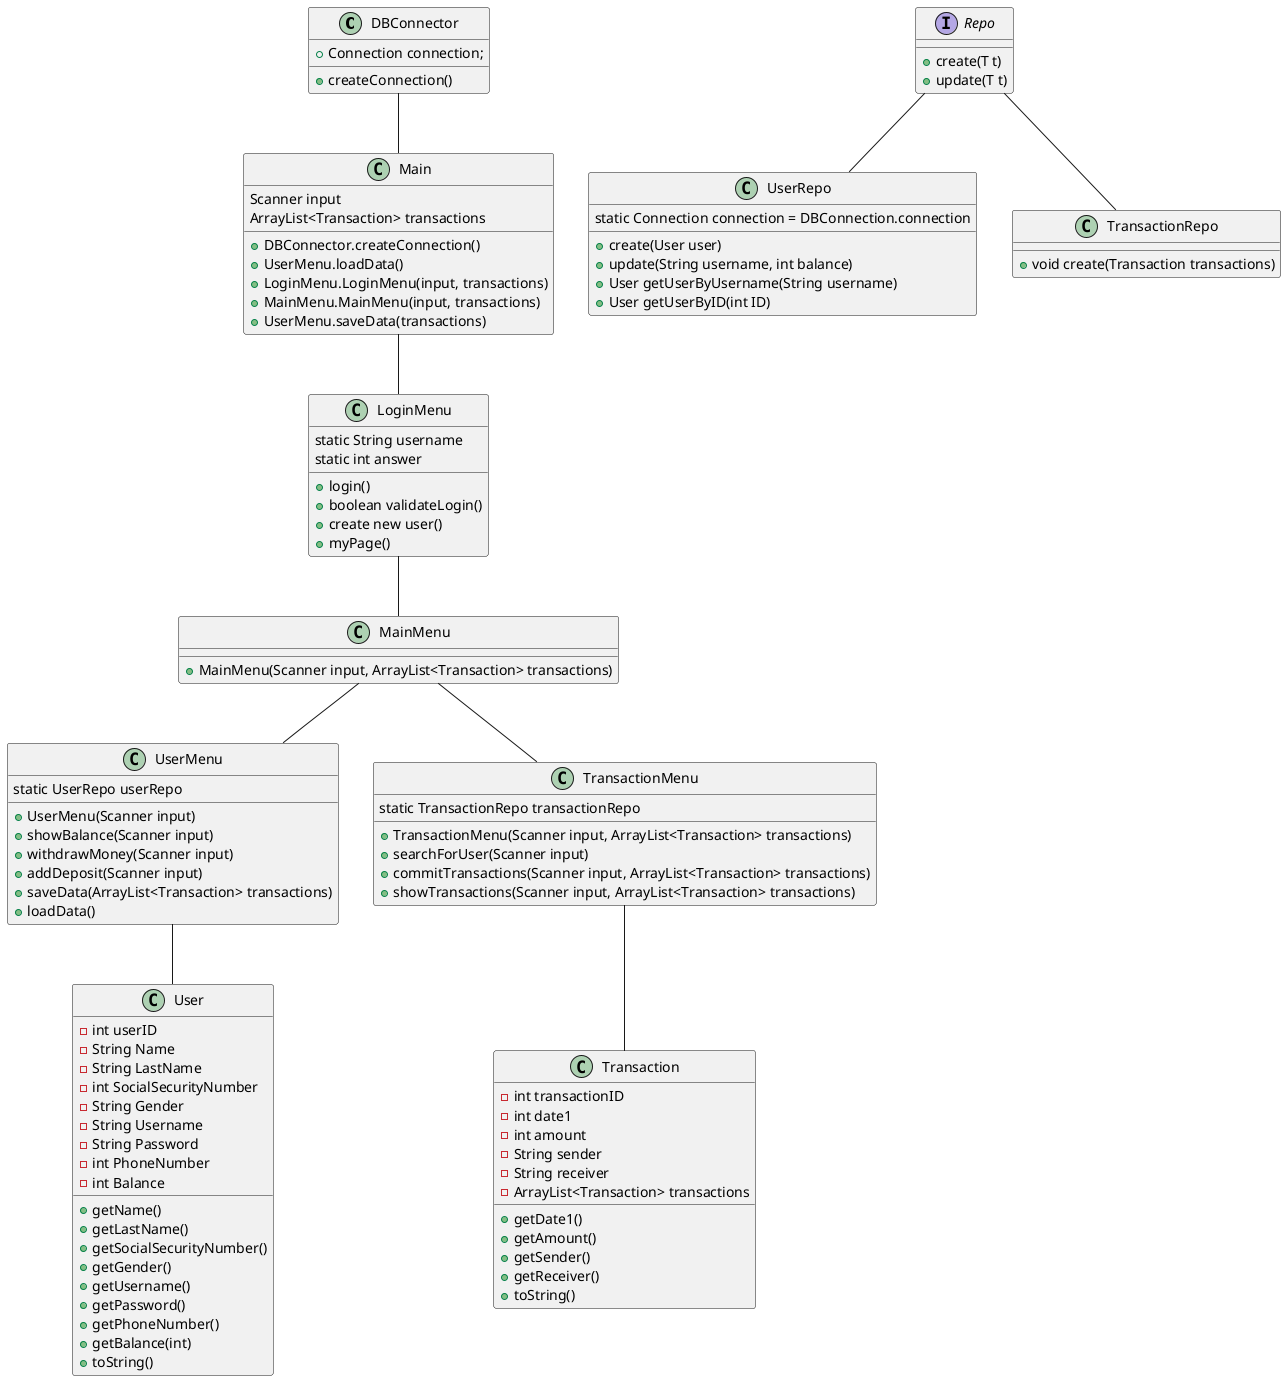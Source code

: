 @startuml

DBConnector -- Main
Main -- LoginMenu
LoginMenu -- MainMenu
MainMenu -- UserMenu
MainMenu -- TransactionMenu
UserMenu -- User
TransactionMenu -- Transaction
Repo -- UserRepo
Repo -- TransactionRepo

class DBConnector {
+ Connection connection;
+ createConnection()
}

class LoginMenu{
 static String username
 static int answer

+ login()
+ boolean validateLogin()
+ create new user()
+ myPage()

}

class Main{
Scanner input
ArrayList<Transaction> transactions

+ DBConnector.createConnection()
+ UserMenu.loadData()
+ LoginMenu.LoginMenu(input, transactions)
+ MainMenu.MainMenu(input, transactions)
+ UserMenu.saveData(transactions)
}

class MainMenu {
+ MainMenu(Scanner input, ArrayList<Transaction> transactions)
}

class UserMenu{
static UserRepo userRepo

+ UserMenu(Scanner input)
+ showBalance(Scanner input)
+ withdrawMoney(Scanner input)
+ addDeposit(Scanner input)
+ saveData(ArrayList<Transaction> transactions)
+ loadData()
}

class TransactionMenu{
static TransactionRepo transactionRepo

+ TransactionMenu(Scanner input, ArrayList<Transaction> transactions)
+ searchForUser(Scanner input)
+ commitTransactions(Scanner input, ArrayList<Transaction> transactions)
+ showTransactions(Scanner input, ArrayList<Transaction> transactions)
}

class User{
- int userID
- String Name
- String LastName
- int SocialSecurityNumber
- String Gender
- String Username
- String Password
- int PhoneNumber
- int Balance

+ getName()
+ getLastName()
+ getSocialSecurityNumber()
+ getGender()
+ getUsername()
+ getPassword()
+ getPhoneNumber()
+ getBalance(int)
+ toString()
}
class Transaction {
- int transactionID
- int date1
- int amount
- String sender
- String receiver
- ArrayList<Transaction> transactions


+ getDate1()
+ getAmount()
+ getSender()
+ getReceiver()
+ toString()
}

interface Repo {
+ create(T t)
+ update(T t)
}
class UserRepo {
static Connection connection = DBConnection.connection

+ create(User user)
+ update(String username, int balance)
+ User getUserByUsername(String username)
+ User getUserByID(int ID)

}
class TransactionRepo {
+ void create(Transaction transactions)
}

@enduml